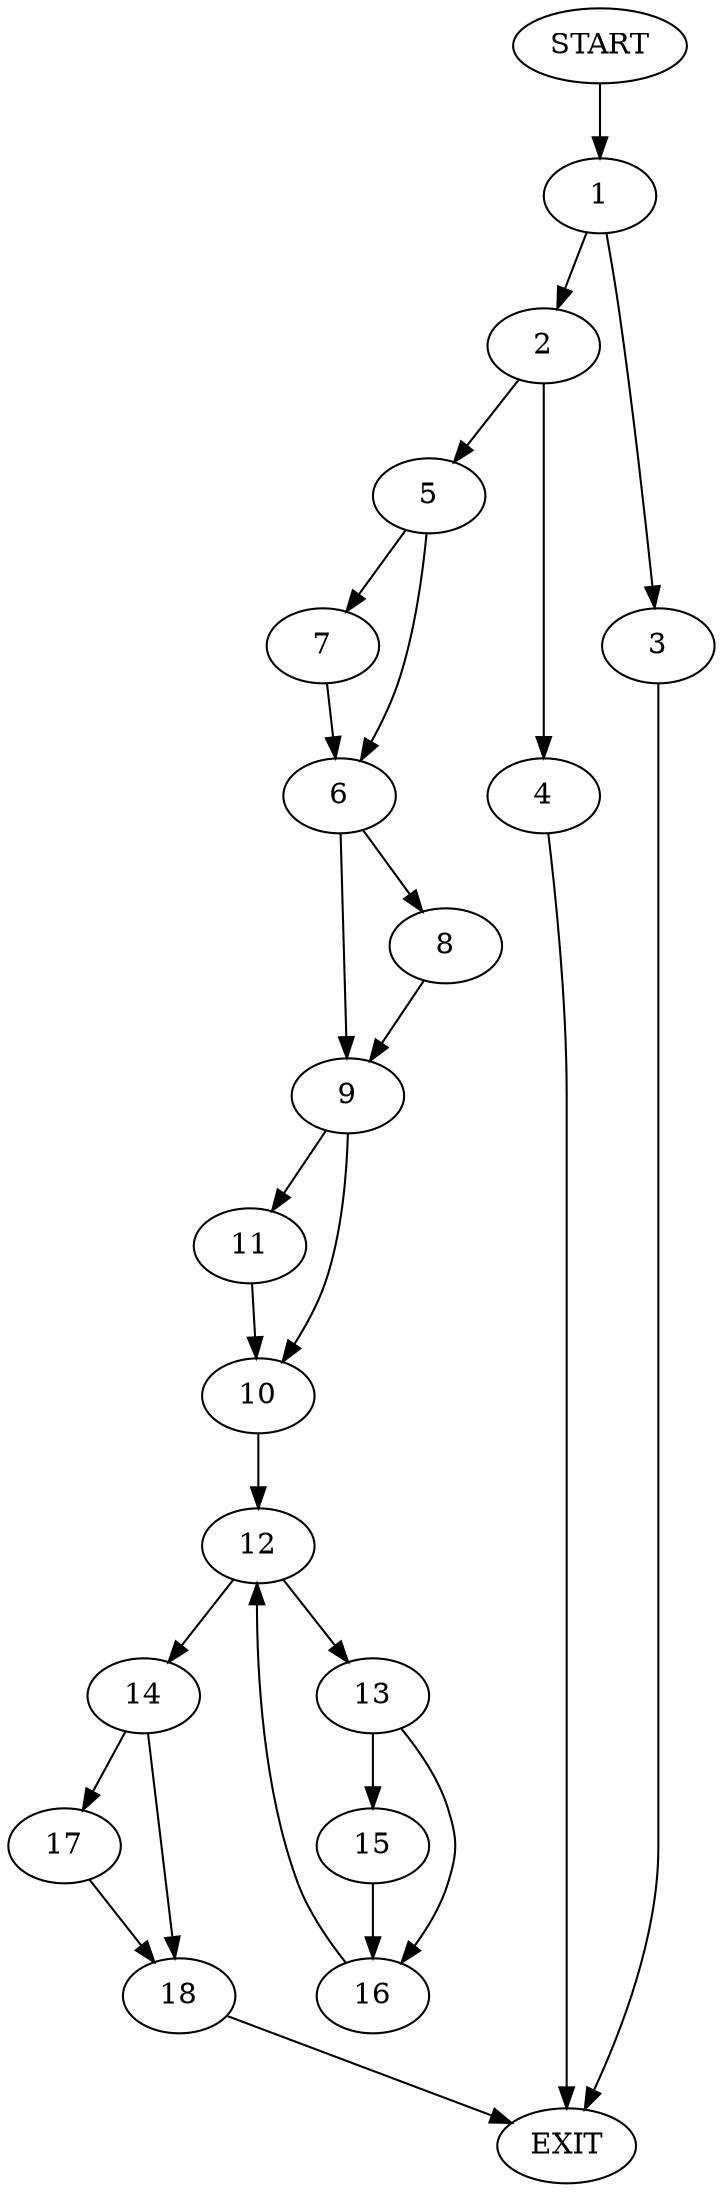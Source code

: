 digraph {
0 [label="START"]
19 [label="EXIT"]
0 -> 1
1 -> 2
1 -> 3
3 -> 19
2 -> 4
2 -> 5
4 -> 19
5 -> 6
5 -> 7
7 -> 6
6 -> 8
6 -> 9
8 -> 9
9 -> 10
9 -> 11
11 -> 10
10 -> 12
12 -> 13
12 -> 14
13 -> 15
13 -> 16
14 -> 17
14 -> 18
16 -> 12
15 -> 16
17 -> 18
18 -> 19
}
